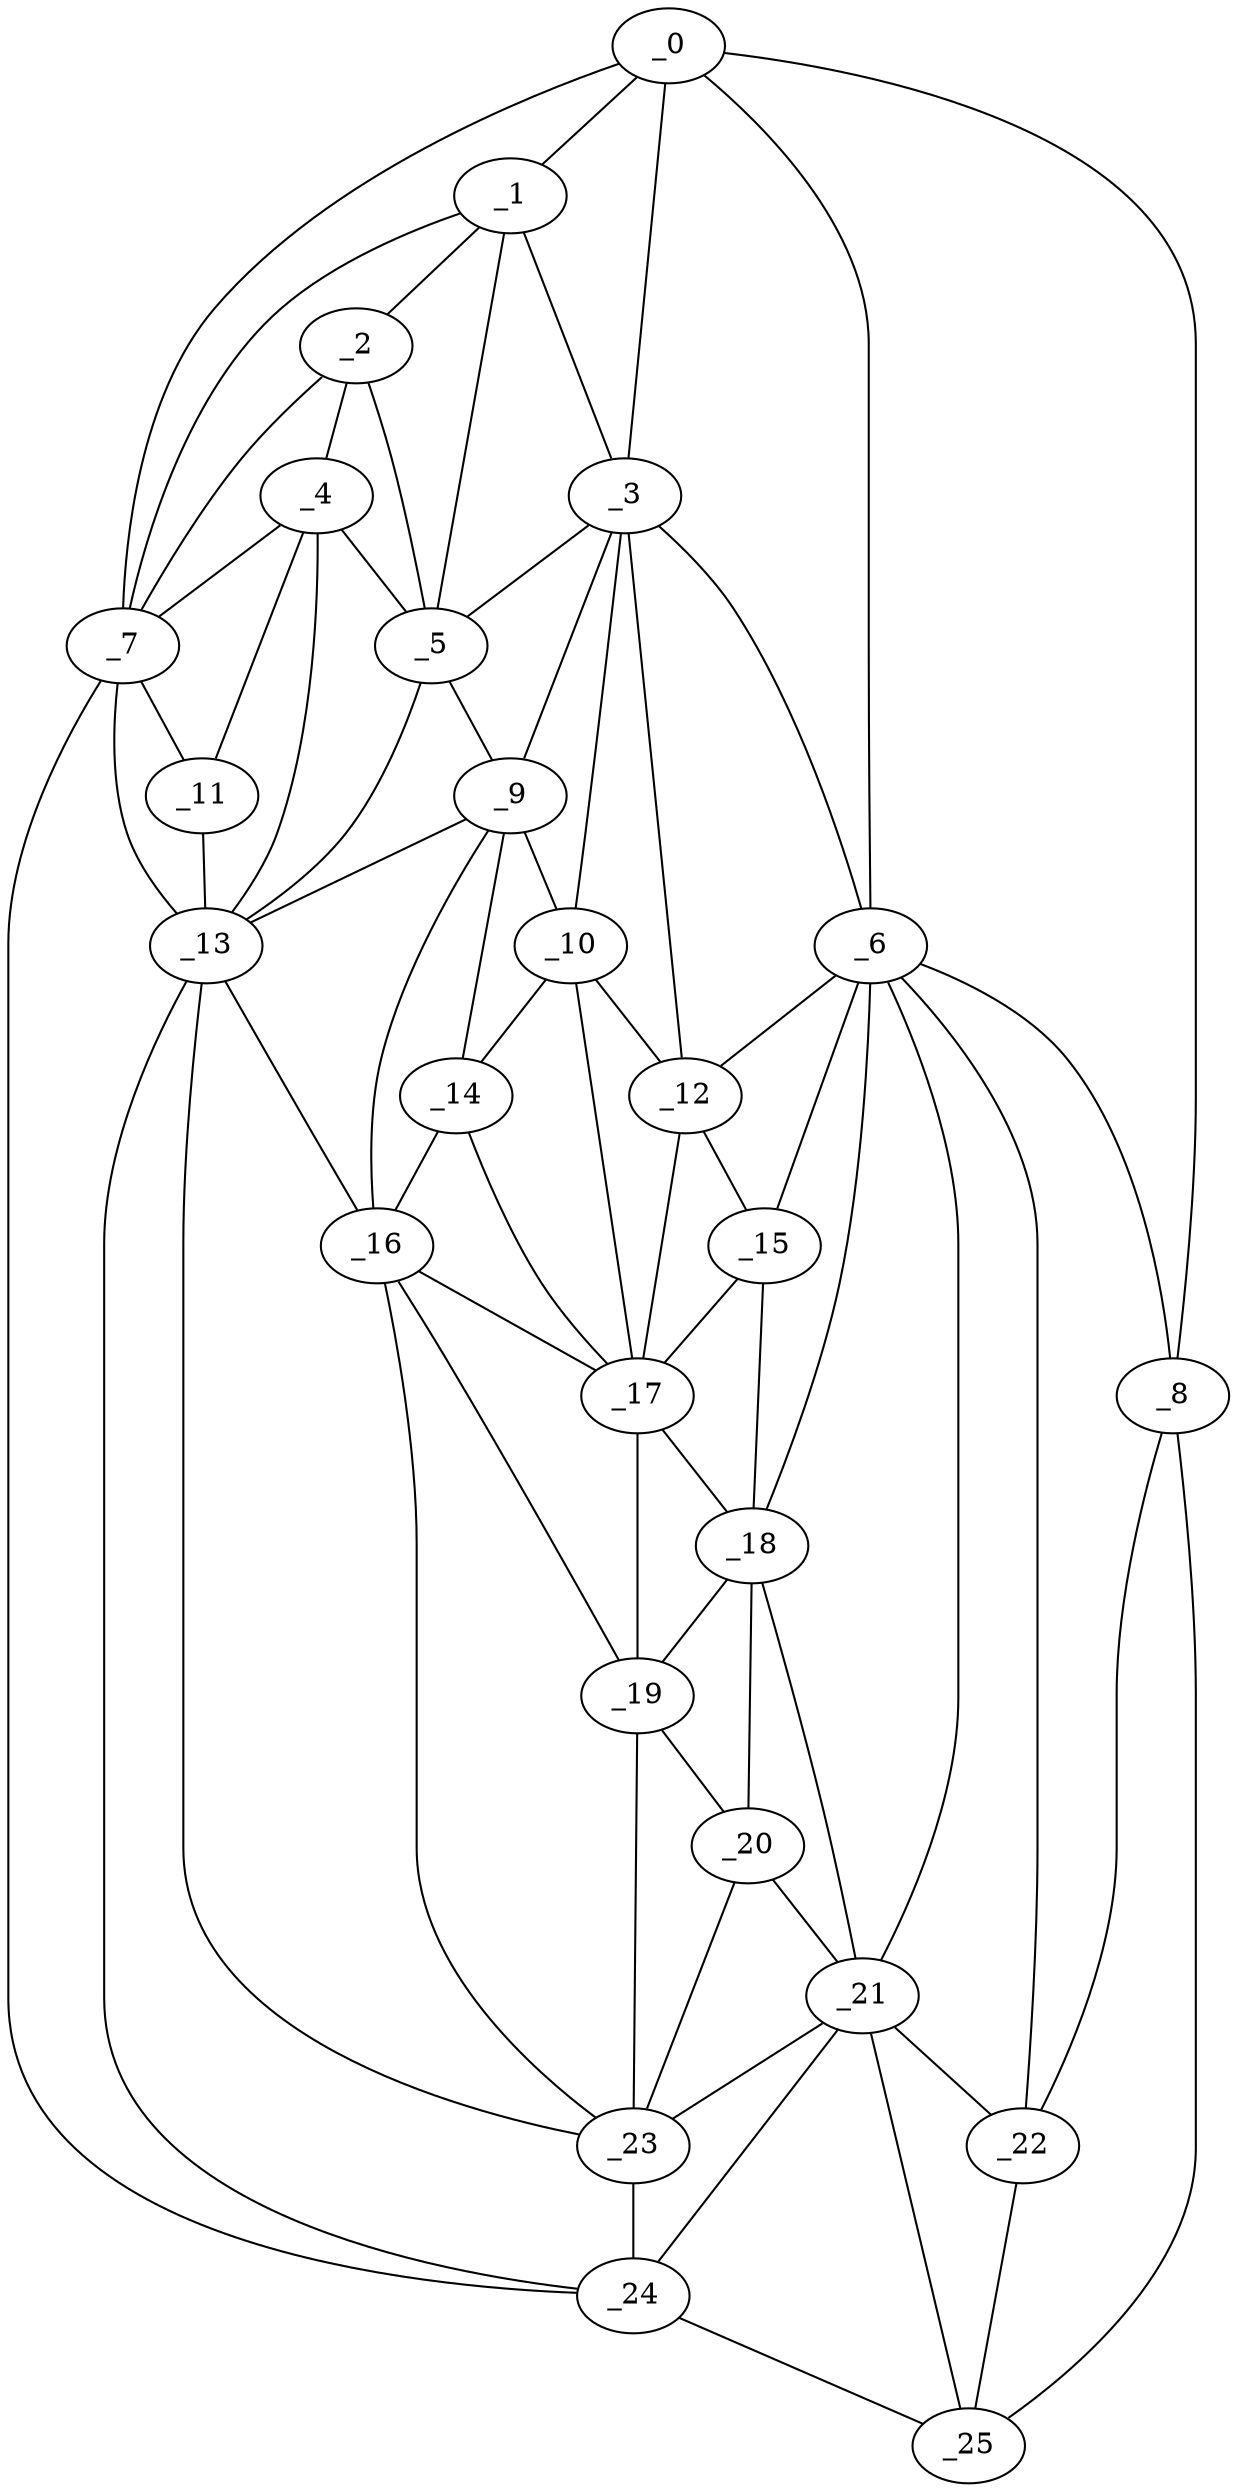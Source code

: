 graph "obj98__75.gxl" {
	_0	 [x=7,
		y=13];
	_1	 [x=39,
		y=25];
	_0 -- _1	 [valence=2];
	_3	 [x=56,
		y=46];
	_0 -- _3	 [valence=2];
	_6	 [x=60,
		y=89];
	_0 -- _6	 [valence=2];
	_7	 [x=61,
		y=8];
	_0 -- _7	 [valence=1];
	_8	 [x=61,
		y=118];
	_0 -- _8	 [valence=1];
	_2	 [x=48,
		y=24];
	_1 -- _2	 [valence=1];
	_1 -- _3	 [valence=2];
	_5	 [x=58,
		y=38];
	_1 -- _5	 [valence=2];
	_1 -- _7	 [valence=2];
	_4	 [x=58,
		y=28];
	_2 -- _4	 [valence=1];
	_2 -- _5	 [valence=2];
	_2 -- _7	 [valence=2];
	_3 -- _5	 [valence=1];
	_3 -- _6	 [valence=2];
	_9	 [x=62,
		y=44];
	_3 -- _9	 [valence=1];
	_10	 [x=63,
		y=55];
	_3 -- _10	 [valence=2];
	_12	 [x=64,
		y=69];
	_3 -- _12	 [valence=1];
	_4 -- _5	 [valence=2];
	_4 -- _7	 [valence=2];
	_11	 [x=64,
		y=26];
	_4 -- _11	 [valence=1];
	_13	 [x=68,
		y=30];
	_4 -- _13	 [valence=1];
	_5 -- _9	 [valence=1];
	_5 -- _13	 [valence=2];
	_6 -- _8	 [valence=2];
	_6 -- _12	 [valence=2];
	_15	 [x=69,
		y=73];
	_6 -- _15	 [valence=2];
	_18	 [x=78,
		y=73];
	_6 -- _18	 [valence=2];
	_21	 [x=88,
		y=97];
	_6 -- _21	 [valence=2];
	_22	 [x=88,
		y=101];
	_6 -- _22	 [valence=2];
	_7 -- _11	 [valence=2];
	_7 -- _13	 [valence=1];
	_24	 [x=120,
		y=82];
	_7 -- _24	 [valence=1];
	_8 -- _22	 [valence=1];
	_25	 [x=121,
		y=111];
	_8 -- _25	 [valence=1];
	_9 -- _10	 [valence=2];
	_9 -- _13	 [valence=2];
	_14	 [x=68,
		y=53];
	_9 -- _14	 [valence=1];
	_16	 [x=73,
		y=47];
	_9 -- _16	 [valence=1];
	_10 -- _12	 [valence=1];
	_10 -- _14	 [valence=2];
	_17	 [x=73,
		y=57];
	_10 -- _17	 [valence=2];
	_11 -- _13	 [valence=2];
	_12 -- _15	 [valence=1];
	_12 -- _17	 [valence=2];
	_13 -- _16	 [valence=2];
	_23	 [x=95,
		y=71];
	_13 -- _23	 [valence=1];
	_13 -- _24	 [valence=1];
	_14 -- _16	 [valence=2];
	_14 -- _17	 [valence=1];
	_15 -- _17	 [valence=2];
	_15 -- _18	 [valence=1];
	_16 -- _17	 [valence=2];
	_19	 [x=83,
		y=68];
	_16 -- _19	 [valence=1];
	_16 -- _23	 [valence=2];
	_17 -- _18	 [valence=2];
	_17 -- _19	 [valence=2];
	_18 -- _19	 [valence=2];
	_20	 [x=87,
		y=73];
	_18 -- _20	 [valence=1];
	_18 -- _21	 [valence=2];
	_19 -- _20	 [valence=2];
	_19 -- _23	 [valence=2];
	_20 -- _21	 [valence=2];
	_20 -- _23	 [valence=1];
	_21 -- _22	 [valence=2];
	_21 -- _23	 [valence=2];
	_21 -- _24	 [valence=1];
	_21 -- _25	 [valence=2];
	_22 -- _25	 [valence=1];
	_23 -- _24	 [valence=2];
	_24 -- _25	 [valence=1];
}
